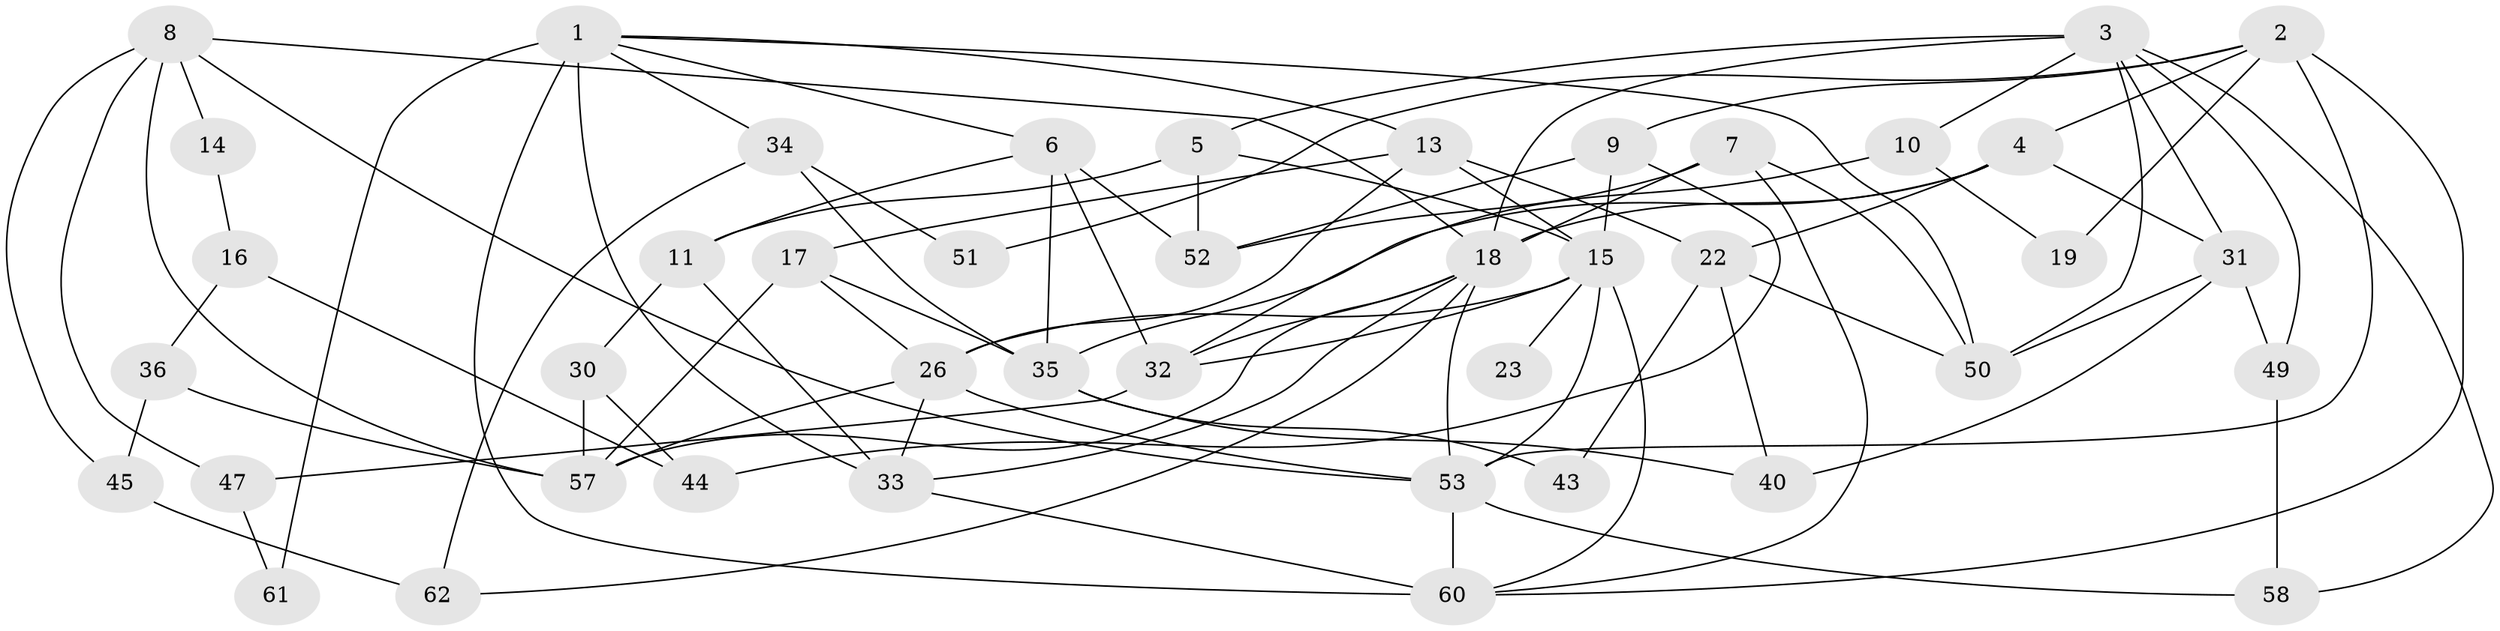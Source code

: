 // Generated by graph-tools (version 1.1) at 2025/52/02/27/25 19:52:07]
// undirected, 43 vertices, 93 edges
graph export_dot {
graph [start="1"]
  node [color=gray90,style=filled];
  1 [super="+29"];
  2 [super="+27"];
  3 [super="+20"];
  4 [super="+12"];
  5;
  6 [super="+28"];
  7;
  8 [super="+41"];
  9;
  10;
  11;
  13 [super="+21"];
  14;
  15 [super="+42"];
  16 [super="+25"];
  17 [super="+24"];
  18 [super="+39"];
  19 [super="+54"];
  22 [super="+46"];
  23;
  26 [super="+48"];
  30;
  31 [super="+37"];
  32 [super="+59"];
  33 [super="+38"];
  34;
  35;
  36;
  40;
  43;
  44;
  45;
  47;
  49;
  50 [super="+55"];
  51;
  52;
  53 [super="+56"];
  57;
  58;
  60;
  61;
  62;
  1 -- 60;
  1 -- 50;
  1 -- 61;
  1 -- 6;
  1 -- 33 [weight=2];
  1 -- 34;
  1 -- 13;
  2 -- 19 [weight=2];
  2 -- 4 [weight=2];
  2 -- 51;
  2 -- 9;
  2 -- 60;
  2 -- 53;
  3 -- 10;
  3 -- 31;
  3 -- 49;
  3 -- 18;
  3 -- 50;
  3 -- 5;
  3 -- 58;
  4 -- 35;
  4 -- 18;
  4 -- 22;
  4 -- 31;
  5 -- 15;
  5 -- 11;
  5 -- 52;
  6 -- 35;
  6 -- 52;
  6 -- 32;
  6 -- 11;
  7 -- 52;
  7 -- 60;
  7 -- 18;
  7 -- 50;
  8 -- 45;
  8 -- 57;
  8 -- 14;
  8 -- 47;
  8 -- 18;
  8 -- 53;
  9 -- 52;
  9 -- 15;
  9 -- 44;
  10 -- 32 [weight=2];
  10 -- 19;
  11 -- 30;
  11 -- 33;
  13 -- 15;
  13 -- 22;
  13 -- 17;
  13 -- 26;
  14 -- 16;
  15 -- 23 [weight=2];
  15 -- 26;
  15 -- 32;
  15 -- 60;
  15 -- 53;
  16 -- 44 [weight=2];
  16 -- 36;
  17 -- 26;
  17 -- 35;
  17 -- 57;
  18 -- 32;
  18 -- 53;
  18 -- 62;
  18 -- 57;
  18 -- 33;
  22 -- 40 [weight=2];
  22 -- 43;
  22 -- 50;
  26 -- 33;
  26 -- 53 [weight=2];
  26 -- 57;
  30 -- 57;
  30 -- 44;
  31 -- 50;
  31 -- 40;
  31 -- 49;
  32 -- 47 [weight=2];
  33 -- 60;
  34 -- 35;
  34 -- 51;
  34 -- 62;
  35 -- 40;
  35 -- 43;
  36 -- 57;
  36 -- 45;
  45 -- 62;
  47 -- 61;
  49 -- 58;
  53 -- 60 [weight=2];
  53 -- 58;
}
